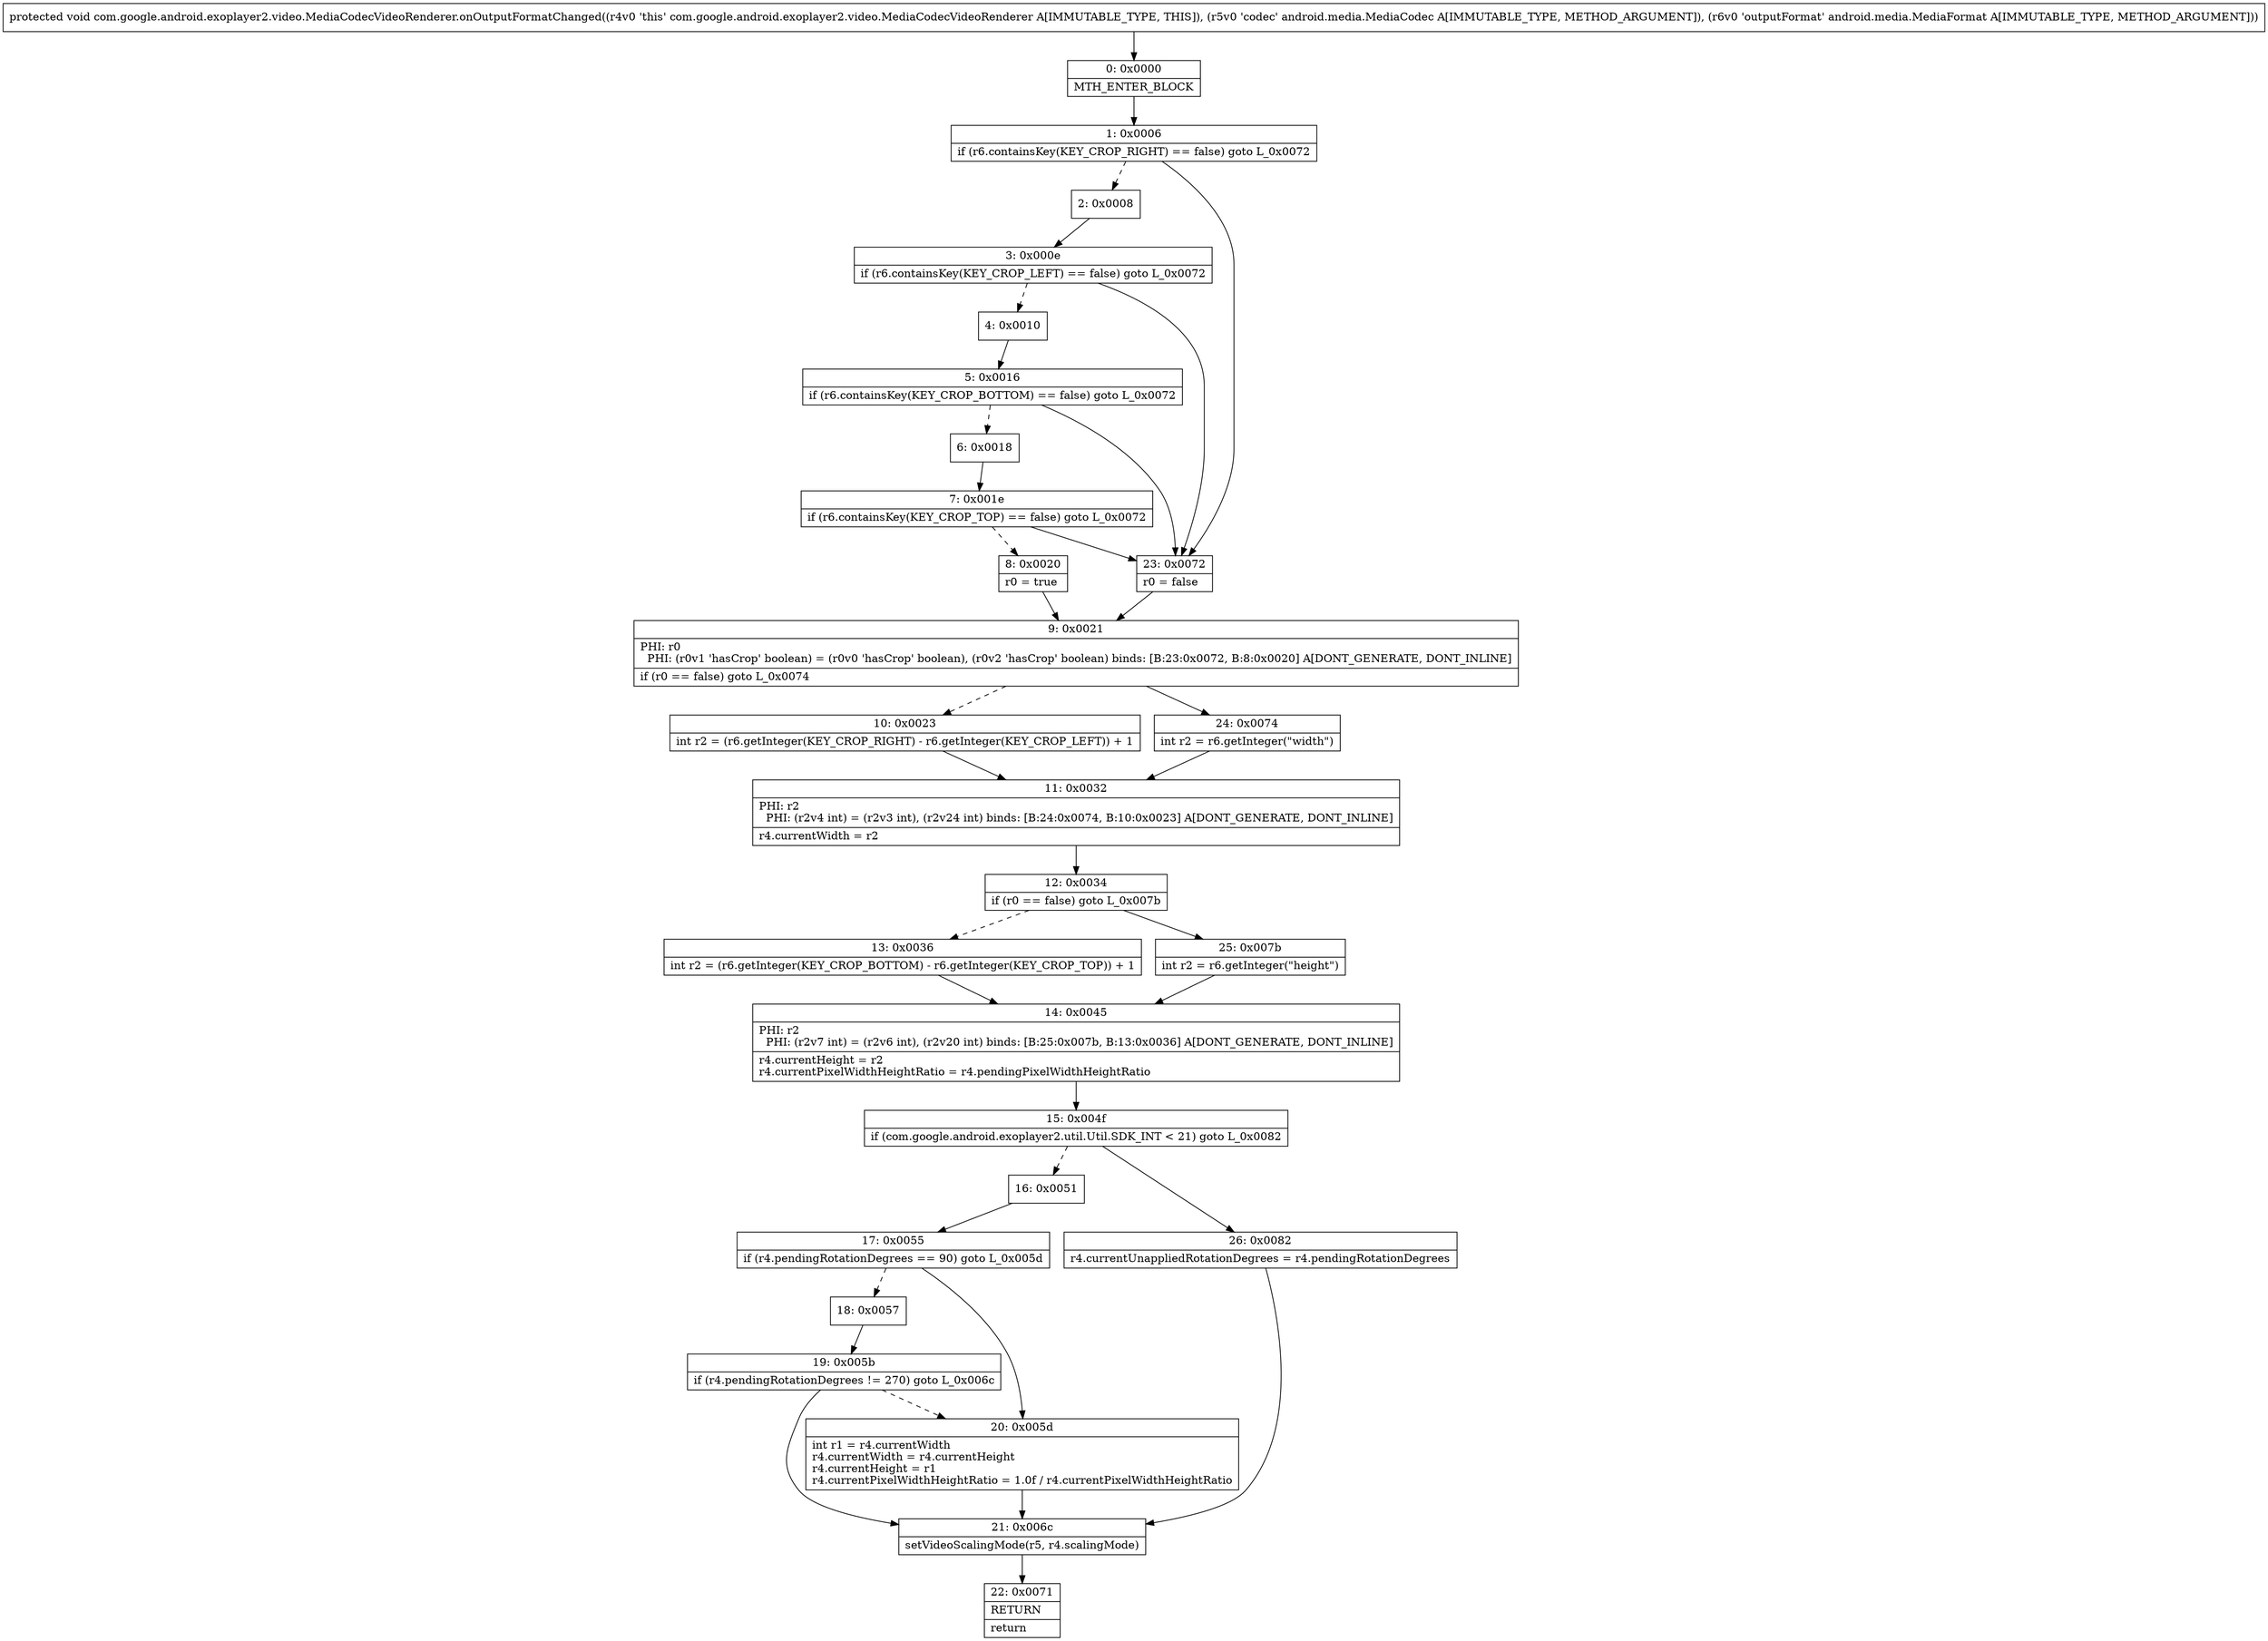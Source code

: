 digraph "CFG forcom.google.android.exoplayer2.video.MediaCodecVideoRenderer.onOutputFormatChanged(Landroid\/media\/MediaCodec;Landroid\/media\/MediaFormat;)V" {
Node_0 [shape=record,label="{0\:\ 0x0000|MTH_ENTER_BLOCK\l}"];
Node_1 [shape=record,label="{1\:\ 0x0006|if (r6.containsKey(KEY_CROP_RIGHT) == false) goto L_0x0072\l}"];
Node_2 [shape=record,label="{2\:\ 0x0008}"];
Node_3 [shape=record,label="{3\:\ 0x000e|if (r6.containsKey(KEY_CROP_LEFT) == false) goto L_0x0072\l}"];
Node_4 [shape=record,label="{4\:\ 0x0010}"];
Node_5 [shape=record,label="{5\:\ 0x0016|if (r6.containsKey(KEY_CROP_BOTTOM) == false) goto L_0x0072\l}"];
Node_6 [shape=record,label="{6\:\ 0x0018}"];
Node_7 [shape=record,label="{7\:\ 0x001e|if (r6.containsKey(KEY_CROP_TOP) == false) goto L_0x0072\l}"];
Node_8 [shape=record,label="{8\:\ 0x0020|r0 = true\l}"];
Node_9 [shape=record,label="{9\:\ 0x0021|PHI: r0 \l  PHI: (r0v1 'hasCrop' boolean) = (r0v0 'hasCrop' boolean), (r0v2 'hasCrop' boolean) binds: [B:23:0x0072, B:8:0x0020] A[DONT_GENERATE, DONT_INLINE]\l|if (r0 == false) goto L_0x0074\l}"];
Node_10 [shape=record,label="{10\:\ 0x0023|int r2 = (r6.getInteger(KEY_CROP_RIGHT) \- r6.getInteger(KEY_CROP_LEFT)) + 1\l}"];
Node_11 [shape=record,label="{11\:\ 0x0032|PHI: r2 \l  PHI: (r2v4 int) = (r2v3 int), (r2v24 int) binds: [B:24:0x0074, B:10:0x0023] A[DONT_GENERATE, DONT_INLINE]\l|r4.currentWidth = r2\l}"];
Node_12 [shape=record,label="{12\:\ 0x0034|if (r0 == false) goto L_0x007b\l}"];
Node_13 [shape=record,label="{13\:\ 0x0036|int r2 = (r6.getInteger(KEY_CROP_BOTTOM) \- r6.getInteger(KEY_CROP_TOP)) + 1\l}"];
Node_14 [shape=record,label="{14\:\ 0x0045|PHI: r2 \l  PHI: (r2v7 int) = (r2v6 int), (r2v20 int) binds: [B:25:0x007b, B:13:0x0036] A[DONT_GENERATE, DONT_INLINE]\l|r4.currentHeight = r2\lr4.currentPixelWidthHeightRatio = r4.pendingPixelWidthHeightRatio\l}"];
Node_15 [shape=record,label="{15\:\ 0x004f|if (com.google.android.exoplayer2.util.Util.SDK_INT \< 21) goto L_0x0082\l}"];
Node_16 [shape=record,label="{16\:\ 0x0051}"];
Node_17 [shape=record,label="{17\:\ 0x0055|if (r4.pendingRotationDegrees == 90) goto L_0x005d\l}"];
Node_18 [shape=record,label="{18\:\ 0x0057}"];
Node_19 [shape=record,label="{19\:\ 0x005b|if (r4.pendingRotationDegrees != 270) goto L_0x006c\l}"];
Node_20 [shape=record,label="{20\:\ 0x005d|int r1 = r4.currentWidth\lr4.currentWidth = r4.currentHeight\lr4.currentHeight = r1\lr4.currentPixelWidthHeightRatio = 1.0f \/ r4.currentPixelWidthHeightRatio\l}"];
Node_21 [shape=record,label="{21\:\ 0x006c|setVideoScalingMode(r5, r4.scalingMode)\l}"];
Node_22 [shape=record,label="{22\:\ 0x0071|RETURN\l|return\l}"];
Node_23 [shape=record,label="{23\:\ 0x0072|r0 = false\l}"];
Node_24 [shape=record,label="{24\:\ 0x0074|int r2 = r6.getInteger(\"width\")\l}"];
Node_25 [shape=record,label="{25\:\ 0x007b|int r2 = r6.getInteger(\"height\")\l}"];
Node_26 [shape=record,label="{26\:\ 0x0082|r4.currentUnappliedRotationDegrees = r4.pendingRotationDegrees\l}"];
MethodNode[shape=record,label="{protected void com.google.android.exoplayer2.video.MediaCodecVideoRenderer.onOutputFormatChanged((r4v0 'this' com.google.android.exoplayer2.video.MediaCodecVideoRenderer A[IMMUTABLE_TYPE, THIS]), (r5v0 'codec' android.media.MediaCodec A[IMMUTABLE_TYPE, METHOD_ARGUMENT]), (r6v0 'outputFormat' android.media.MediaFormat A[IMMUTABLE_TYPE, METHOD_ARGUMENT])) }"];
MethodNode -> Node_0;
Node_0 -> Node_1;
Node_1 -> Node_2[style=dashed];
Node_1 -> Node_23;
Node_2 -> Node_3;
Node_3 -> Node_4[style=dashed];
Node_3 -> Node_23;
Node_4 -> Node_5;
Node_5 -> Node_6[style=dashed];
Node_5 -> Node_23;
Node_6 -> Node_7;
Node_7 -> Node_8[style=dashed];
Node_7 -> Node_23;
Node_8 -> Node_9;
Node_9 -> Node_10[style=dashed];
Node_9 -> Node_24;
Node_10 -> Node_11;
Node_11 -> Node_12;
Node_12 -> Node_13[style=dashed];
Node_12 -> Node_25;
Node_13 -> Node_14;
Node_14 -> Node_15;
Node_15 -> Node_16[style=dashed];
Node_15 -> Node_26;
Node_16 -> Node_17;
Node_17 -> Node_18[style=dashed];
Node_17 -> Node_20;
Node_18 -> Node_19;
Node_19 -> Node_20[style=dashed];
Node_19 -> Node_21;
Node_20 -> Node_21;
Node_21 -> Node_22;
Node_23 -> Node_9;
Node_24 -> Node_11;
Node_25 -> Node_14;
Node_26 -> Node_21;
}

